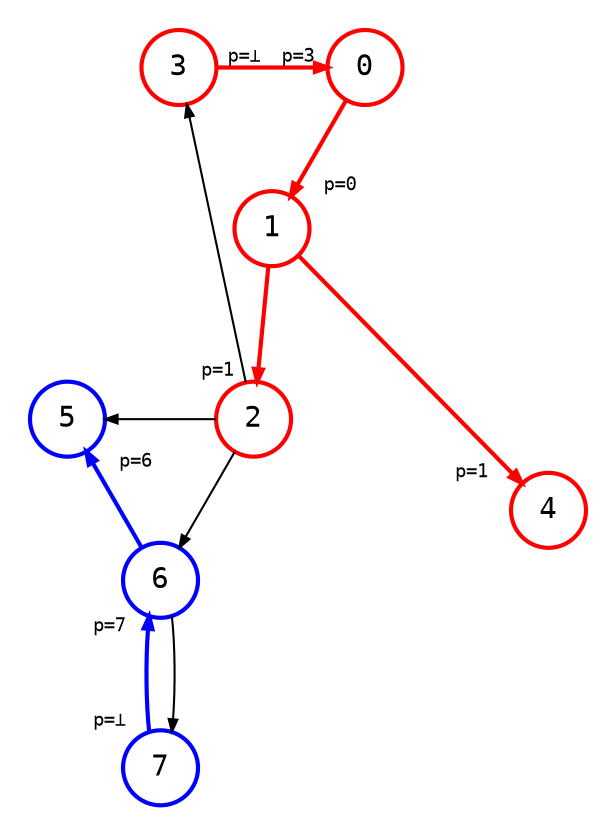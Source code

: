 digraph {
    node [shape=circle, fontname="monospace"];
    edge [arrowsize=0.6, fontname="monospace", fontsize=9];
    layout=circo;
    scale=1.0;
    normalize=true;
    pad=0.2;
    splines=line;

    3 [style="bold"; color=red];
    0, 1, 2, 4 [style=bold, color=red];
    7 [style=bold; color=blue];
    6, 5 [style=bold, color=blue];

    3 -> 0 [style=bold; color=red; headlabel="p=3 ", taillabel=" p=⊥ "];
    0 -> 1 [style=bold; color=red; headlabel="   p=0"];
    1 -> 2 [style=bold; color=red; headlabel="p=1  "];
    1 -> 4 [style=bold; color=red; headlabel="p=1   "];
    2 -> 3 [color="#bbb"];
    2 -> 5 [color="#bbb"];
    2 -> 6 [color="#bbb"];
    6 -> 5 [style=bold; color=blue; headlabel="   p=6"];
    6 -> 7 [color="#bbb"];
    7 -> 6 [style=bold; color=blue; headlabel="p=7  ", taillabel="p=⊥  "];
}